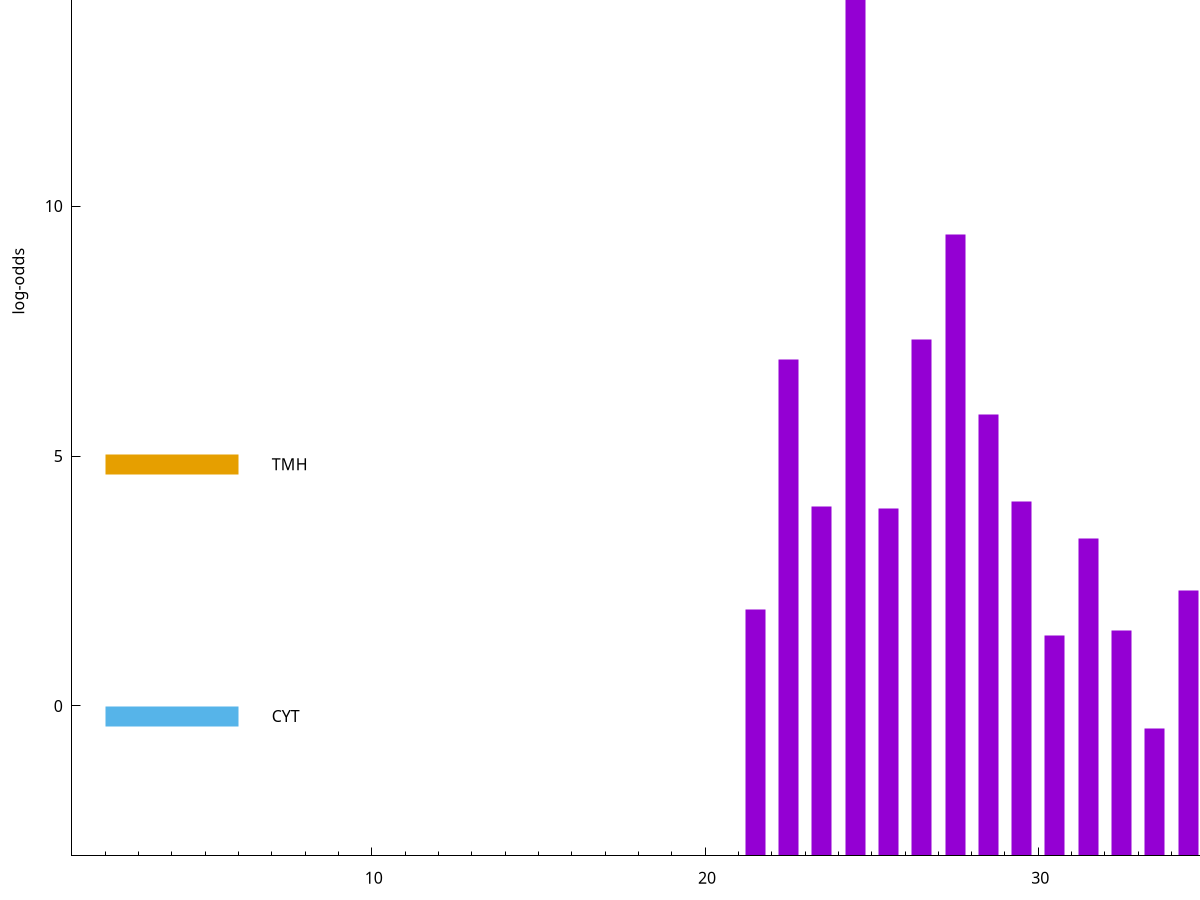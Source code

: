 set title "LipoP predictions for SRR4017897.gff"
set size 2., 1.4
set xrange [1:70] 
set mxtics 10
set yrange [-3:20]
set y2range [0:23]
set ylabel "log-odds"
set term postscript eps color solid "Helvetica" 30
set output "SRR4017897.gff33.eps"
set arrow from 2,16.5422 to 6,16.5422 nohead lt 1 lw 20
set label "SpI" at 7,16.5422
set arrow from 2,4.83386 to 6,4.83386 nohead lt 4 lw 20
set label "TMH" at 7,4.83386
set arrow from 2,-0.200913 to 6,-0.200913 nohead lt 3 lw 20
set label "CYT" at 7,-0.200913
set arrow from 2,16.5422 to 6,16.5422 nohead lt 1 lw 20
set label "SpI" at 7,16.5422
# NOTE: The scores below are the log-odds scores with the threshold
# NOTE: subtracted (a hack to make gnuplot make the histogram all
# NOTE: look nice).
plot "-" axes x1y2 title "" with impulses lt 1 lw 20
24.500000 19.525500
27.500000 12.427510
26.500000 10.333370
22.500000 9.934040
28.500000 8.835250
29.500000 7.096130
23.500000 6.980880
25.500000 6.945210
31.500000 6.353420
34.500000 5.302450
21.500000 4.928340
32.500000 4.516420
30.500000 4.405020
33.500000 2.557183
e
exit
